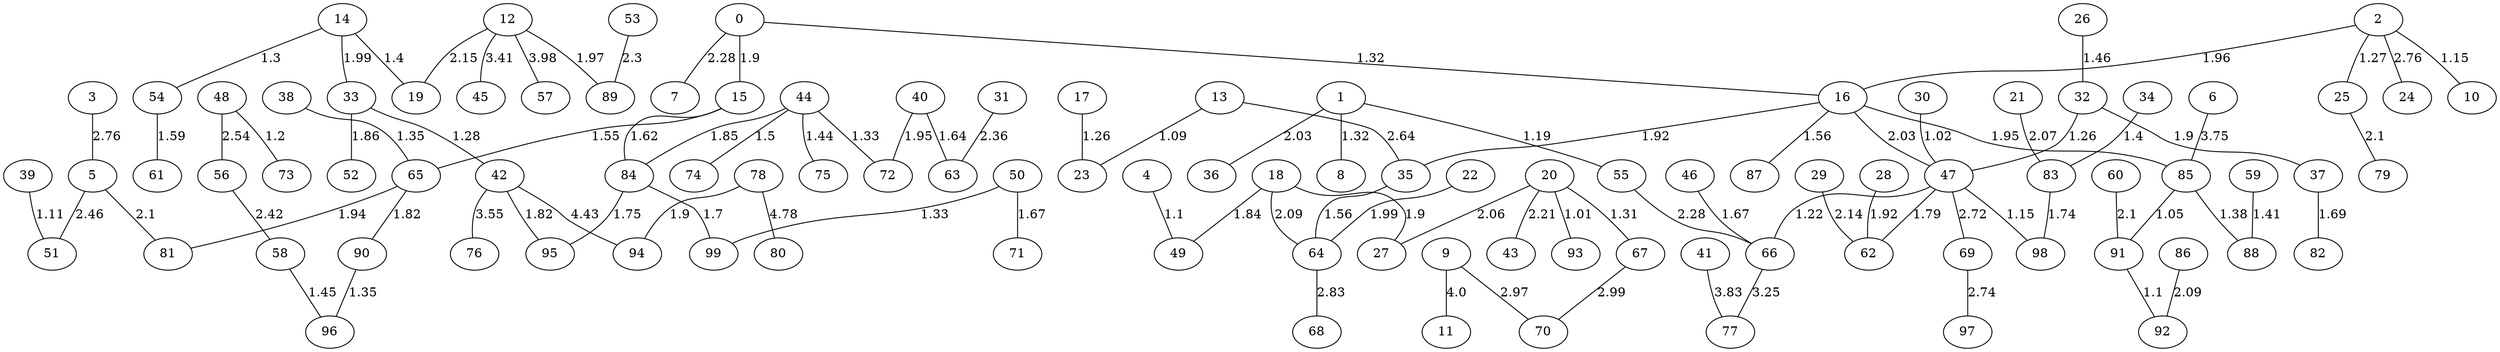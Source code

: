 graph G{
"45";
"91";
"4";
"79";
"26";
"95";
"7";
"98";
"64";
"31";
"20";
"75";
"38";
"6";
"77";
"63";
"87";
"25";
"15";
"13";
"80";
"28";
"97";
"36";
"24";
"76";
"65";
"5";
"68";
"16";
"83";
"81";
"8";
"52";
"86";
"14";
"18";
"59";
"23";
"1";
"35";
"88";
"19";
"47";
"33";
"82";
"21";
"99";
"51";
"30";
"32";
"74";
"93";
"17";
"39";
"56";
"54";
"78";
"40";
"53";
"37";
"22";
"11";
"58";
"0";
"57";
"60";
"94";
"44";
"49";
"10";
"48";
"34";
"46";
"70";
"2";
"67";
"89";
"66";
"27";
"3";
"85";
"92";
"96";
"90";
"9";
"29";
"62";
"55";
"72";
"12";
"42";
"84";
"61";
"71";
"43";
"69";
"50";
"41";
"73";
"78"--"80"[label="4.78"];
"42"--"94"[label="4.43"];
"9"--"11"[label="4.0"];
"12"--"57"[label="3.98"];
"41"--"77"[label="3.83"];
"6"--"85"[label="3.75"];
"42"--"76"[label="3.55"];
"12"--"45"[label="3.41"];
"66"--"77"[label="3.25"];
"67"--"70"[label="2.99"];
"9"--"70"[label="2.97"];
"64"--"68"[label="2.83"];
"2"--"24"[label="2.76"];
"3"--"5"[label="2.76"];
"69"--"97"[label="2.74"];
"47"--"69"[label="2.72"];
"13"--"35"[label="2.64"];
"48"--"56"[label="2.54"];
"5"--"51"[label="2.46"];
"56"--"58"[label="2.42"];
"31"--"63"[label="2.36"];
"53"--"89"[label="2.3"];
"55"--"66"[label="2.28"];
"0"--"7"[label="2.28"];
"20"--"43"[label="2.21"];
"12"--"19"[label="2.15"];
"29"--"62"[label="2.14"];
"5"--"81"[label="2.1"];
"25"--"79"[label="2.1"];
"60"--"91"[label="2.1"];
"18"--"64"[label="2.09"];
"86"--"92"[label="2.09"];
"21"--"83"[label="2.07"];
"20"--"27"[label="2.06"];
"16"--"47"[label="2.03"];
"1"--"36"[label="2.03"];
"22"--"64"[label="1.99"];
"14"--"33"[label="1.99"];
"12"--"89"[label="1.97"];
"2"--"16"[label="1.96"];
"40"--"72"[label="1.95"];
"16"--"85"[label="1.95"];
"65"--"81"[label="1.94"];
"28"--"62"[label="1.92"];
"16"--"35"[label="1.92"];
"78"--"94"[label="1.9"];
"18"--"27"[label="1.9"];
"0"--"15"[label="1.9"];
"32"--"37"[label="1.9"];
"33"--"52"[label="1.86"];
"44"--"84"[label="1.85"];
"18"--"49"[label="1.84"];
"65"--"90"[label="1.82"];
"42"--"95"[label="1.82"];
"47"--"62"[label="1.79"];
"84"--"95"[label="1.75"];
"83"--"98"[label="1.74"];
"84"--"99"[label="1.7"];
"37"--"82"[label="1.69"];
"46"--"66"[label="1.67"];
"50"--"71"[label="1.67"];
"40"--"63"[label="1.64"];
"15"--"84"[label="1.62"];
"54"--"61"[label="1.59"];
"16"--"87"[label="1.56"];
"35"--"64"[label="1.56"];
"15"--"65"[label="1.55"];
"44"--"74"[label="1.5"];
"26"--"32"[label="1.46"];
"58"--"96"[label="1.45"];
"44"--"75"[label="1.44"];
"59"--"88"[label="1.41"];
"14"--"19"[label="1.4"];
"34"--"83"[label="1.4"];
"85"--"88"[label="1.38"];
"90"--"96"[label="1.35"];
"38"--"65"[label="1.35"];
"50"--"99"[label="1.33"];
"44"--"72"[label="1.33"];
"0"--"16"[label="1.32"];
"1"--"8"[label="1.32"];
"20"--"67"[label="1.31"];
"14"--"54"[label="1.3"];
"33"--"42"[label="1.28"];
"2"--"25"[label="1.27"];
"17"--"23"[label="1.26"];
"32"--"47"[label="1.26"];
"47"--"66"[label="1.22"];
"48"--"73"[label="1.2"];
"1"--"55"[label="1.19"];
"47"--"98"[label="1.15"];
"2"--"10"[label="1.15"];
"39"--"51"[label="1.11"];
"4"--"49"[label="1.1"];
"91"--"92"[label="1.1"];
"13"--"23"[label="1.09"];
"85"--"91"[label="1.05"];
"30"--"47"[label="1.02"];
"20"--"93"[label="1.01"];
}
